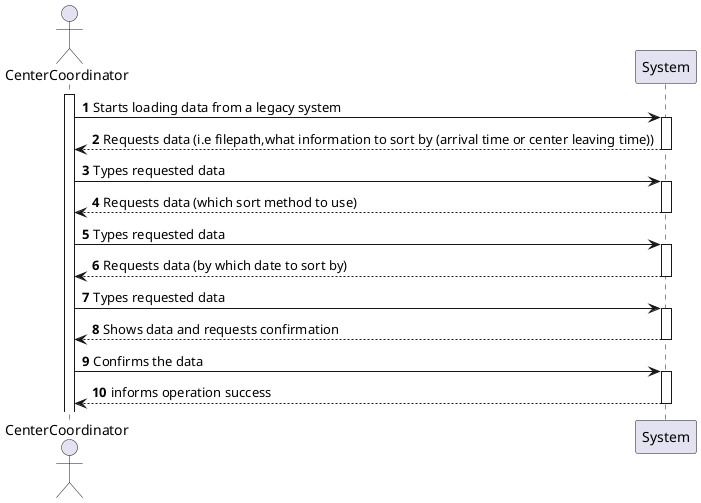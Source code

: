 @startuml
'https://plantuml.com/sequence-diagram

autonumber
actor CenterCoordinator as Coordinator
activate Coordinator
Coordinator -> System: Starts loading data from a legacy system
activate System
System --> Coordinator: Requests data (i.e filepath,what information to sort by (arrival time or center leaving time))
deactivate System
Coordinator -> System: Types requested data
activate System
System --> Coordinator: Requests data (which sort method to use)
deactivate System
Coordinator -> System: Types requested data
activate System
System --> Coordinator: Requests data (by which date to sort by)
deactivate System
Coordinator -> System: Types requested data
activate System
System --> Coordinator: Shows data and requests confirmation
deactivate System
Coordinator -> System: Confirms the data
activate System
System --> Coordinator: informs operation success
deactivate System


@enduml